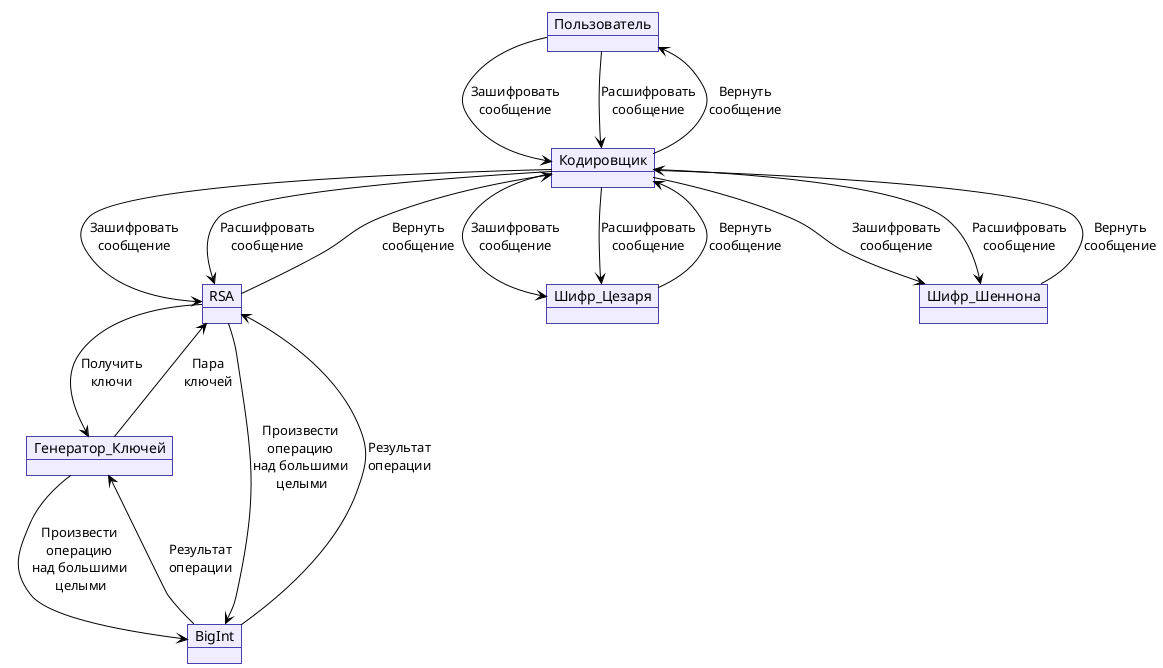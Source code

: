 @startuml Объектная модель
  !theme plain
  skinparam BackgroundColor #fff
  skinparam ObjectBorderColor #4940ad
  skinparam ObjectBackgroundColor #efedff
  skinparam Handwritten false

  object Пользователь
  object Кодировщик
  object RSA
  object Шифр_Цезаря
  object Шифр_Шеннона
  object Генератор_Ключей
  object BigInt

  Пользователь --> Кодировщик : "Зашифровать\nсообщение"
  Пользователь --> Кодировщик : "Расшифровать\nсообщение"
  Пользователь <-- Кодировщик : "Вернуть\nсообщение"

  Кодировщик --> RSA : "Зашифровать\nсообщение"
  Кодировщик --> RSA : "Расшифровать\nсообщение"
  Кодировщик <-- RSA : "Вернуть\nсообщение"

  Кодировщик --> Шифр_Цезаря : "Зашифровать\nсообщение"
  Кодировщик --> Шифр_Цезаря : "Расшифровать\nсообщение"
  Кодировщик <-- Шифр_Цезаря : "Вернуть\nсообщение"

  Кодировщик --> Шифр_Шеннона : "Зашифровать\nсообщение"
  Кодировщик --> Шифр_Шеннона : "Расшифровать\nсообщение"
  Кодировщик <-- Шифр_Шеннона : "Вернуть\nсообщение"

  RSA --> Генератор_Ключей : "Получить\nключи"
  RSA <-- Генератор_Ключей : "Пара\nключей"
  RSA --> BigInt : "Произвести\nоперацию\nнад большими\n целыми"
  RSA <-- BigInt : "Результат\nоперации"
  Генератор_Ключей --> BigInt : "Произвести\nоперацию\nнад большими\n целыми"
  Генератор_Ключей <-- BigInt : "Результат\nоперации"
  
@enduml
